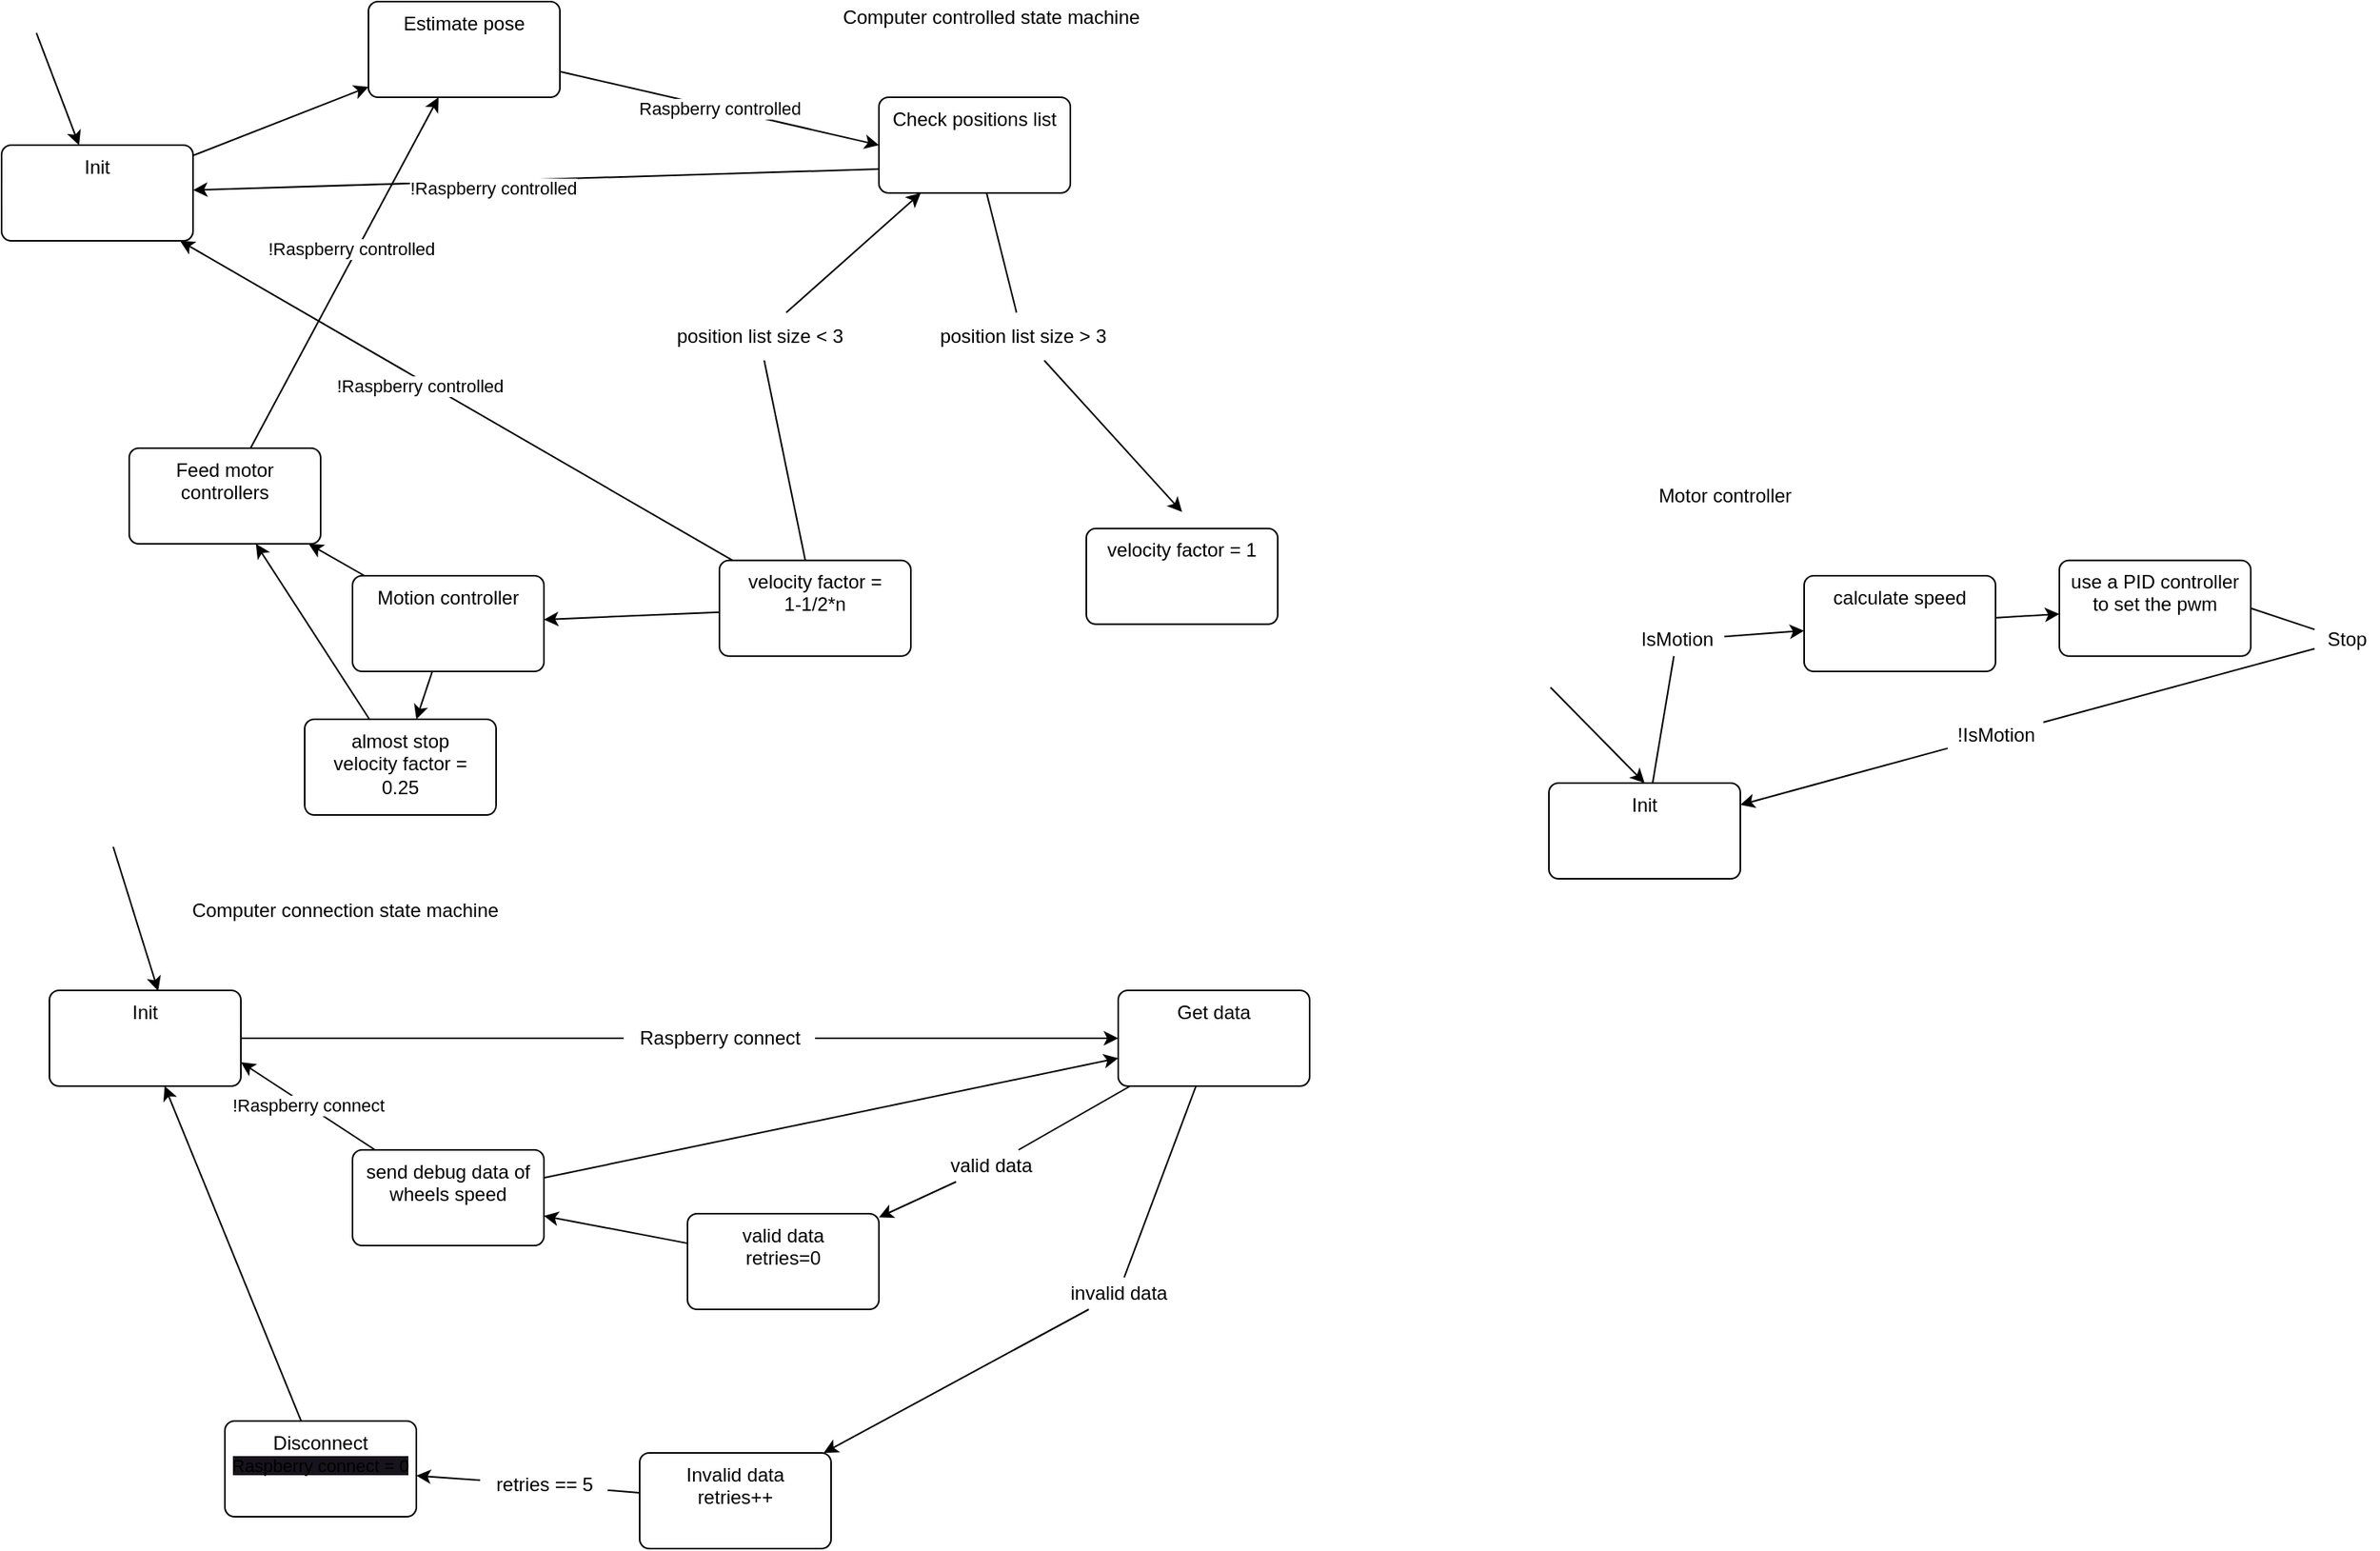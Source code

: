 <mxfile>
    <diagram id="T73iE4SEcnvjvv75G5gT" name="Page-1">
        <mxGraphModel dx="896" dy="638" grid="1" gridSize="10" guides="1" tooltips="1" connect="1" arrows="1" fold="1" page="1" pageScale="1" pageWidth="850" pageHeight="1100" math="0" shadow="0">
            <root>
                <mxCell id="0"/>
                <mxCell id="1" parent="0"/>
                <mxCell id="12" value="Raspberry controlled" style="edgeStyle=none;html=1;entryX=0;entryY=0.5;entryDx=0;entryDy=0;" parent="1" source="176" target="35" edge="1">
                    <mxGeometry relative="1" as="geometry">
                        <mxPoint x="340" y="160" as="targetPoint"/>
                        <mxPoint x="270" y="160" as="sourcePoint"/>
                    </mxGeometry>
                </mxCell>
                <mxCell id="35" value="Check positions list" style="whiteSpace=wrap;html=1;verticalAlign=top;rounded=1;arcSize=10;dashed=0;" parent="1" vertex="1">
                    <mxGeometry x="550" y="110" width="120" height="60" as="geometry"/>
                </mxCell>
                <mxCell id="53" value="Get data" style="whiteSpace=wrap;html=1;verticalAlign=top;rounded=1;arcSize=10;dashed=0;" parent="1" vertex="1">
                    <mxGeometry x="700" y="670" width="120" height="60" as="geometry"/>
                </mxCell>
                <mxCell id="80" value="" style="edgeStyle=none;html=1;entryX=0;entryY=0.5;entryDx=0;entryDy=0;exitX=1;exitY=0.5;exitDx=0;exitDy=0;startArrow=none;" parent="1" source="87" target="53" edge="1">
                    <mxGeometry relative="1" as="geometry">
                        <mxPoint x="360" y="700" as="targetPoint"/>
                        <mxPoint x="160" y="670" as="sourcePoint"/>
                    </mxGeometry>
                </mxCell>
                <mxCell id="83" value="Init" style="whiteSpace=wrap;html=1;verticalAlign=top;rounded=1;arcSize=10;dashed=0;" parent="1" vertex="1">
                    <mxGeometry x="30" y="670" width="120" height="60" as="geometry"/>
                </mxCell>
                <mxCell id="84" value="" style="edgeStyle=none;html=1;entryX=0.568;entryY=0.006;entryDx=0;entryDy=0;entryPerimeter=0;" parent="1" target="83" edge="1">
                    <mxGeometry relative="1" as="geometry">
                        <mxPoint x="130" y="570" as="targetPoint"/>
                        <mxPoint x="70" y="580" as="sourcePoint"/>
                    </mxGeometry>
                </mxCell>
                <mxCell id="177" style="edgeStyle=none;html=1;" parent="1" source="85" target="176" edge="1">
                    <mxGeometry relative="1" as="geometry"/>
                </mxCell>
                <mxCell id="85" value="Init" style="whiteSpace=wrap;html=1;verticalAlign=top;rounded=1;arcSize=10;dashed=0;" parent="1" vertex="1">
                    <mxGeometry y="140" width="120" height="60" as="geometry"/>
                </mxCell>
                <mxCell id="86" value="" style="edgeStyle=none;html=1;exitX=1;exitY=0.5;exitDx=0;exitDy=0;" parent="1" target="85" edge="1">
                    <mxGeometry relative="1" as="geometry">
                        <mxPoint x="90.0" y="130.0" as="targetPoint"/>
                        <mxPoint x="21.84" y="69.64" as="sourcePoint"/>
                    </mxGeometry>
                </mxCell>
                <mxCell id="87" value="Raspberry connect" style="text;html=1;resizable=0;autosize=1;align=center;verticalAlign=middle;points=[];fillColor=none;strokeColor=none;rounded=0;" parent="1" vertex="1">
                    <mxGeometry x="390" y="690" width="120" height="20" as="geometry"/>
                </mxCell>
                <mxCell id="88" value="" style="edgeStyle=none;html=1;entryX=0;entryY=0.5;entryDx=0;entryDy=0;exitX=1;exitY=0.5;exitDx=0;exitDy=0;endArrow=none;" parent="1" source="83" target="87" edge="1">
                    <mxGeometry relative="1" as="geometry">
                        <mxPoint x="250" y="660" as="targetPoint"/>
                        <mxPoint x="160" y="670" as="sourcePoint"/>
                    </mxGeometry>
                </mxCell>
                <mxCell id="92" value="" style="edgeStyle=none;html=1;exitX=0;exitY=0.75;exitDx=0;exitDy=0;" parent="1" source="35" target="85" edge="1">
                    <mxGeometry relative="1" as="geometry">
                        <mxPoint x="170" y="190.36" as="targetPoint"/>
                        <mxPoint x="101.84" y="130" as="sourcePoint"/>
                    </mxGeometry>
                </mxCell>
                <mxCell id="95" value="!Raspberry controlled" style="edgeLabel;html=1;align=center;verticalAlign=middle;resizable=0;points=[];" parent="92" vertex="1" connectable="0">
                    <mxGeometry x="0.126" y="4" relative="1" as="geometry">
                        <mxPoint as="offset"/>
                    </mxGeometry>
                </mxCell>
                <mxCell id="98" value="!Raspberry connect" style="edgeStyle=none;html=1;entryX=1;entryY=0.75;entryDx=0;entryDy=0;" parent="1" source="163" target="83" edge="1">
                    <mxGeometry relative="1" as="geometry">
                        <mxPoint x="200" y="740" as="targetPoint"/>
                        <mxPoint x="310" y="920" as="sourcePoint"/>
                    </mxGeometry>
                </mxCell>
                <mxCell id="106" value="Computer controlled state machine" style="text;html=1;resizable=0;autosize=1;align=center;verticalAlign=middle;points=[];fillColor=none;strokeColor=none;rounded=0;" parent="1" vertex="1">
                    <mxGeometry x="520" y="50" width="200" height="20" as="geometry"/>
                </mxCell>
                <mxCell id="107" value="Computer connection state machine" style="text;html=1;resizable=0;autosize=1;align=center;verticalAlign=middle;points=[];fillColor=none;strokeColor=none;rounded=0;" parent="1" vertex="1">
                    <mxGeometry x="110" y="610" width="210" height="20" as="geometry"/>
                </mxCell>
                <mxCell id="124" value="use a PID controller to set the pwm" style="whiteSpace=wrap;html=1;verticalAlign=top;rounded=1;arcSize=10;dashed=0;" parent="1" vertex="1">
                    <mxGeometry x="1290" y="400.36" width="120" height="60" as="geometry"/>
                </mxCell>
                <mxCell id="125" value="" style="edgeStyle=none;html=1;startArrow=none;" parent="1" source="139" target="129" edge="1">
                    <mxGeometry relative="1" as="geometry">
                        <mxPoint x="1530" y="470.36" as="targetPoint"/>
                        <mxPoint x="1280" y="460.36" as="sourcePoint"/>
                    </mxGeometry>
                </mxCell>
                <mxCell id="126" value="Stop" style="text;html=1;resizable=0;autosize=1;align=center;verticalAlign=middle;points=[];fillColor=none;strokeColor=none;rounded=0;" parent="1" vertex="1">
                    <mxGeometry x="1450" y="440.36" width="40" height="20" as="geometry"/>
                </mxCell>
                <mxCell id="127" value="" style="edgeStyle=none;html=1;exitX=1;exitY=0.5;exitDx=0;exitDy=0;endArrow=none;" parent="1" source="124" target="126" edge="1">
                    <mxGeometry relative="1" as="geometry">
                        <mxPoint x="1430" y="470.36" as="targetPoint"/>
                        <mxPoint x="1240" y="470.36" as="sourcePoint"/>
                    </mxGeometry>
                </mxCell>
                <mxCell id="129" value="Init" style="whiteSpace=wrap;html=1;verticalAlign=top;rounded=1;arcSize=10;dashed=0;" parent="1" vertex="1">
                    <mxGeometry x="970" y="540" width="120" height="60" as="geometry"/>
                </mxCell>
                <mxCell id="130" value="" style="edgeStyle=none;html=1;entryX=0.5;entryY=0;entryDx=0;entryDy=0;" parent="1" target="129" edge="1">
                    <mxGeometry relative="1" as="geometry">
                        <mxPoint x="1009.08" y="440.36" as="targetPoint"/>
                        <mxPoint x="971" y="480" as="sourcePoint"/>
                    </mxGeometry>
                </mxCell>
                <mxCell id="131" value="" style="edgeStyle=none;html=1;startArrow=none;" parent="1" source="132" target="136" edge="1">
                    <mxGeometry relative="1" as="geometry">
                        <mxPoint x="1170" y="470.72" as="targetPoint"/>
                        <mxPoint x="1141.84" y="380.36" as="sourcePoint"/>
                    </mxGeometry>
                </mxCell>
                <mxCell id="132" value="IsMotion" style="text;html=1;resizable=0;autosize=1;align=center;verticalAlign=middle;points=[];fillColor=none;strokeColor=none;rounded=0;" parent="1" vertex="1">
                    <mxGeometry x="1020" y="440.36" width="60" height="20" as="geometry"/>
                </mxCell>
                <mxCell id="133" value="" style="edgeStyle=none;html=1;endArrow=none;" parent="1" source="129" target="132" edge="1">
                    <mxGeometry relative="1" as="geometry">
                        <mxPoint x="1080" y="490" as="targetPoint"/>
                        <mxPoint x="1050" y="470.36" as="sourcePoint"/>
                    </mxGeometry>
                </mxCell>
                <mxCell id="134" value="Motor controller" style="text;html=1;resizable=0;autosize=1;align=center;verticalAlign=middle;points=[];fillColor=none;strokeColor=none;rounded=0;" parent="1" vertex="1">
                    <mxGeometry x="1030" y="350" width="100" height="20" as="geometry"/>
                </mxCell>
                <mxCell id="135" value="" style="edgeStyle=none;html=1;" parent="1" source="136" target="124" edge="1">
                    <mxGeometry relative="1" as="geometry">
                        <mxPoint x="1210" y="710" as="sourcePoint"/>
                    </mxGeometry>
                </mxCell>
                <mxCell id="136" value="calculate speed" style="whiteSpace=wrap;html=1;verticalAlign=top;rounded=1;arcSize=10;dashed=0;" parent="1" vertex="1">
                    <mxGeometry x="1130" y="410" width="120" height="60" as="geometry"/>
                </mxCell>
                <mxCell id="138" value="" style="edgeStyle=none;html=1;startArrow=none;" parent="1" source="165" target="161" edge="1">
                    <mxGeometry relative="1" as="geometry">
                        <mxPoint x="770" y="800" as="sourcePoint"/>
                        <mxPoint x="760" y="820" as="targetPoint"/>
                    </mxGeometry>
                </mxCell>
                <mxCell id="139" value="!IsMotion" style="text;html=1;resizable=0;autosize=1;align=center;verticalAlign=middle;points=[];fillColor=none;strokeColor=none;rounded=0;" parent="1" vertex="1">
                    <mxGeometry x="1220" y="500" width="60" height="20" as="geometry"/>
                </mxCell>
                <mxCell id="140" value="" style="edgeStyle=none;html=1;startArrow=none;endArrow=none;" parent="1" source="126" target="139" edge="1">
                    <mxGeometry relative="1" as="geometry">
                        <mxPoint x="1090" y="553.685" as="targetPoint"/>
                        <mxPoint x="1450" y="455.798" as="sourcePoint"/>
                    </mxGeometry>
                </mxCell>
                <mxCell id="181" style="edgeStyle=none;html=1;" parent="1" source="144" target="180" edge="1">
                    <mxGeometry relative="1" as="geometry"/>
                </mxCell>
                <mxCell id="144" value="velocity factor = &lt;br&gt;1-1/2*n" style="whiteSpace=wrap;html=1;verticalAlign=top;rounded=1;arcSize=10;dashed=0;" parent="1" vertex="1">
                    <mxGeometry x="450" y="400.36" width="120" height="60" as="geometry"/>
                </mxCell>
                <mxCell id="146" value="" style="edgeStyle=none;html=1;startArrow=none;" parent="1" source="154" target="35" edge="1">
                    <mxGeometry relative="1" as="geometry">
                        <mxPoint x="470" y="350" as="sourcePoint"/>
                        <mxPoint x="410" y="280" as="targetPoint"/>
                    </mxGeometry>
                </mxCell>
                <mxCell id="151" value="" style="edgeStyle=none;html=1;" parent="1" source="144" target="85" edge="1">
                    <mxGeometry relative="1" as="geometry">
                        <mxPoint x="404.96" y="340" as="targetPoint"/>
                        <mxPoint x="385.385" y="390" as="sourcePoint"/>
                    </mxGeometry>
                </mxCell>
                <mxCell id="152" value="!Raspberry controlled" style="edgeLabel;html=1;align=center;verticalAlign=middle;resizable=0;points=[];" parent="151" vertex="1" connectable="0">
                    <mxGeometry x="0.126" y="4" relative="1" as="geometry">
                        <mxPoint as="offset"/>
                    </mxGeometry>
                </mxCell>
                <mxCell id="154" value="position list size &amp;lt; 3" style="text;html=1;resizable=0;autosize=1;align=center;verticalAlign=middle;points=[];fillColor=none;strokeColor=none;rounded=0;" parent="1" vertex="1">
                    <mxGeometry x="410" y="245" width="130" height="30" as="geometry"/>
                </mxCell>
                <mxCell id="155" value="" style="edgeStyle=none;html=1;endArrow=none;" parent="1" source="144" target="154" edge="1">
                    <mxGeometry relative="1" as="geometry">
                        <mxPoint x="500.701" y="400.36" as="sourcePoint"/>
                        <mxPoint x="429.299" y="170" as="targetPoint"/>
                    </mxGeometry>
                </mxCell>
                <mxCell id="156" value="" style="edgeStyle=none;html=1;startArrow=none;" parent="1" source="159" edge="1">
                    <mxGeometry relative="1" as="geometry">
                        <mxPoint x="669.999" y="190" as="sourcePoint"/>
                        <mxPoint x="740" y="370" as="targetPoint"/>
                    </mxGeometry>
                </mxCell>
                <mxCell id="159" value="position list size &amp;gt; 3" style="text;html=1;resizable=0;autosize=1;align=center;verticalAlign=middle;points=[];fillColor=none;strokeColor=none;rounded=0;" parent="1" vertex="1">
                    <mxGeometry x="575" y="245" width="130" height="30" as="geometry"/>
                </mxCell>
                <mxCell id="160" value="" style="edgeStyle=none;html=1;startArrow=none;endArrow=none;" parent="1" source="35" target="159" edge="1">
                    <mxGeometry relative="1" as="geometry">
                        <mxPoint x="480" y="164.444" as="sourcePoint"/>
                        <mxPoint x="640.909" y="230" as="targetPoint"/>
                    </mxGeometry>
                </mxCell>
                <mxCell id="161" value="Invalid data&lt;br&gt;retries++" style="whiteSpace=wrap;html=1;verticalAlign=top;rounded=1;arcSize=10;dashed=0;" parent="1" vertex="1">
                    <mxGeometry x="400" y="960" width="120" height="60" as="geometry"/>
                </mxCell>
                <mxCell id="162" value="valid data&lt;br&gt;retries=0" style="whiteSpace=wrap;html=1;verticalAlign=top;rounded=1;arcSize=10;dashed=0;" parent="1" vertex="1">
                    <mxGeometry x="430" y="810" width="120" height="60" as="geometry"/>
                </mxCell>
                <mxCell id="163" value="send debug data of wheels speed" style="whiteSpace=wrap;html=1;verticalAlign=top;rounded=1;arcSize=10;dashed=0;" parent="1" vertex="1">
                    <mxGeometry x="220" y="770" width="120" height="60" as="geometry"/>
                </mxCell>
                <mxCell id="164" value="" style="edgeStyle=none;html=1;startArrow=none;" parent="1" source="167" target="162" edge="1">
                    <mxGeometry relative="1" as="geometry">
                        <mxPoint x="790" y="800" as="sourcePoint"/>
                        <mxPoint x="610" y="890" as="targetPoint"/>
                    </mxGeometry>
                </mxCell>
                <mxCell id="165" value="invalid data" style="text;html=1;resizable=0;autosize=1;align=center;verticalAlign=middle;points=[];fillColor=none;strokeColor=none;rounded=0;" parent="1" vertex="1">
                    <mxGeometry x="660" y="850" width="80" height="20" as="geometry"/>
                </mxCell>
                <mxCell id="166" value="" style="edgeStyle=none;html=1;endArrow=none;" parent="1" source="53" target="165" edge="1">
                    <mxGeometry relative="1" as="geometry">
                        <mxPoint x="700" y="730" as="sourcePoint"/>
                        <mxPoint x="520" y="820" as="targetPoint"/>
                    </mxGeometry>
                </mxCell>
                <mxCell id="167" value="valid data" style="text;html=1;resizable=0;autosize=1;align=center;verticalAlign=middle;points=[];fillColor=none;strokeColor=none;rounded=0;" parent="1" vertex="1">
                    <mxGeometry x="585" y="770" width="70" height="20" as="geometry"/>
                </mxCell>
                <mxCell id="168" value="" style="edgeStyle=none;html=1;endArrow=none;" parent="1" source="53" target="167" edge="1">
                    <mxGeometry relative="1" as="geometry">
                        <mxPoint x="725.385" y="730" as="sourcePoint"/>
                        <mxPoint x="494.615" y="930" as="targetPoint"/>
                    </mxGeometry>
                </mxCell>
                <mxCell id="169" value="" style="edgeStyle=none;html=1;startArrow=none;" parent="1" source="163" target="53" edge="1">
                    <mxGeometry relative="1" as="geometry">
                        <mxPoint x="450" y="770" as="targetPoint"/>
                        <mxPoint x="260" y="770" as="sourcePoint"/>
                    </mxGeometry>
                </mxCell>
                <mxCell id="170" value="" style="edgeStyle=none;html=1;startArrow=none;" parent="1" source="162" target="163" edge="1">
                    <mxGeometry relative="1" as="geometry">
                        <mxPoint x="290.386" y="870" as="sourcePoint"/>
                        <mxPoint x="190.002" y="960" as="targetPoint"/>
                    </mxGeometry>
                </mxCell>
                <mxCell id="171" value="" style="edgeStyle=none;html=1;startArrow=none;" parent="1" source="172" target="174" edge="1">
                    <mxGeometry relative="1" as="geometry">
                        <mxPoint x="412.5" y="890" as="sourcePoint"/>
                        <mxPoint x="280" y="970" as="targetPoint"/>
                    </mxGeometry>
                </mxCell>
                <mxCell id="172" value="retries == 5" style="text;html=1;resizable=0;autosize=1;align=center;verticalAlign=middle;points=[];fillColor=none;strokeColor=none;rounded=0;" parent="1" vertex="1">
                    <mxGeometry x="300" y="970" width="80" height="20" as="geometry"/>
                </mxCell>
                <mxCell id="173" value="" style="edgeStyle=none;html=1;startArrow=none;endArrow=none;" parent="1" source="161" target="172" edge="1">
                    <mxGeometry relative="1" as="geometry">
                        <mxPoint x="431.579" y="960" as="sourcePoint"/>
                        <mxPoint x="308.421" y="830" as="targetPoint"/>
                    </mxGeometry>
                </mxCell>
                <mxCell id="174" value="Disconnect&lt;br&gt;&lt;span style=&quot;font-size: 11px; background-color: rgb(24, 20, 29);&quot;&gt;Raspberry connect = 0&lt;/span&gt;" style="whiteSpace=wrap;html=1;verticalAlign=top;rounded=1;arcSize=10;dashed=0;" parent="1" vertex="1">
                    <mxGeometry x="140" y="940" width="120" height="60" as="geometry"/>
                </mxCell>
                <mxCell id="175" value="" style="edgeStyle=none;html=1;startArrow=none;" parent="1" source="174" target="83" edge="1">
                    <mxGeometry relative="1" as="geometry">
                        <mxPoint x="220" y="877.141" as="sourcePoint"/>
                        <mxPoint x="130" y="859.999" as="targetPoint"/>
                    </mxGeometry>
                </mxCell>
                <mxCell id="176" value="Estimate pose" style="whiteSpace=wrap;html=1;verticalAlign=top;rounded=1;arcSize=10;dashed=0;" parent="1" vertex="1">
                    <mxGeometry x="230" y="50" width="120" height="60" as="geometry"/>
                </mxCell>
                <mxCell id="178" value="velocity factor = 1" style="whiteSpace=wrap;html=1;verticalAlign=top;rounded=1;arcSize=10;dashed=0;" parent="1" vertex="1">
                    <mxGeometry x="680" y="380.36" width="120" height="60" as="geometry"/>
                </mxCell>
                <mxCell id="183" style="edgeStyle=none;html=1;" parent="1" source="180" target="182" edge="1">
                    <mxGeometry relative="1" as="geometry"/>
                </mxCell>
                <mxCell id="185" style="edgeStyle=none;html=1;" parent="1" source="180" target="184" edge="1">
                    <mxGeometry relative="1" as="geometry"/>
                </mxCell>
                <mxCell id="180" value="Motion controller" style="whiteSpace=wrap;html=1;verticalAlign=top;rounded=1;arcSize=10;dashed=0;" parent="1" vertex="1">
                    <mxGeometry x="220" y="410" width="120" height="60" as="geometry"/>
                </mxCell>
                <mxCell id="186" style="edgeStyle=none;html=1;" parent="1" source="182" target="184" edge="1">
                    <mxGeometry relative="1" as="geometry"/>
                </mxCell>
                <mxCell id="182" value="almost stop&lt;br&gt;velocity factor =&lt;br&gt;0.25" style="whiteSpace=wrap;html=1;verticalAlign=top;rounded=1;arcSize=10;dashed=0;" parent="1" vertex="1">
                    <mxGeometry x="190" y="500" width="120" height="60" as="geometry"/>
                </mxCell>
                <mxCell id="184" value="Feed motor controllers" style="whiteSpace=wrap;html=1;verticalAlign=top;rounded=1;arcSize=10;dashed=0;" parent="1" vertex="1">
                    <mxGeometry x="80" y="330" width="120" height="60" as="geometry"/>
                </mxCell>
                <mxCell id="187" value="" style="edgeStyle=none;html=1;" parent="1" source="184" target="176" edge="1">
                    <mxGeometry relative="1" as="geometry">
                        <mxPoint x="94.96" y="211.14" as="targetPoint"/>
                        <mxPoint x="560" y="165.0" as="sourcePoint"/>
                    </mxGeometry>
                </mxCell>
                <mxCell id="188" value="!Raspberry controlled" style="edgeLabel;html=1;align=center;verticalAlign=middle;resizable=0;points=[];" parent="187" vertex="1" connectable="0">
                    <mxGeometry x="0.126" y="4" relative="1" as="geometry">
                        <mxPoint as="offset"/>
                    </mxGeometry>
                </mxCell>
            </root>
        </mxGraphModel>
    </diagram>
</mxfile>